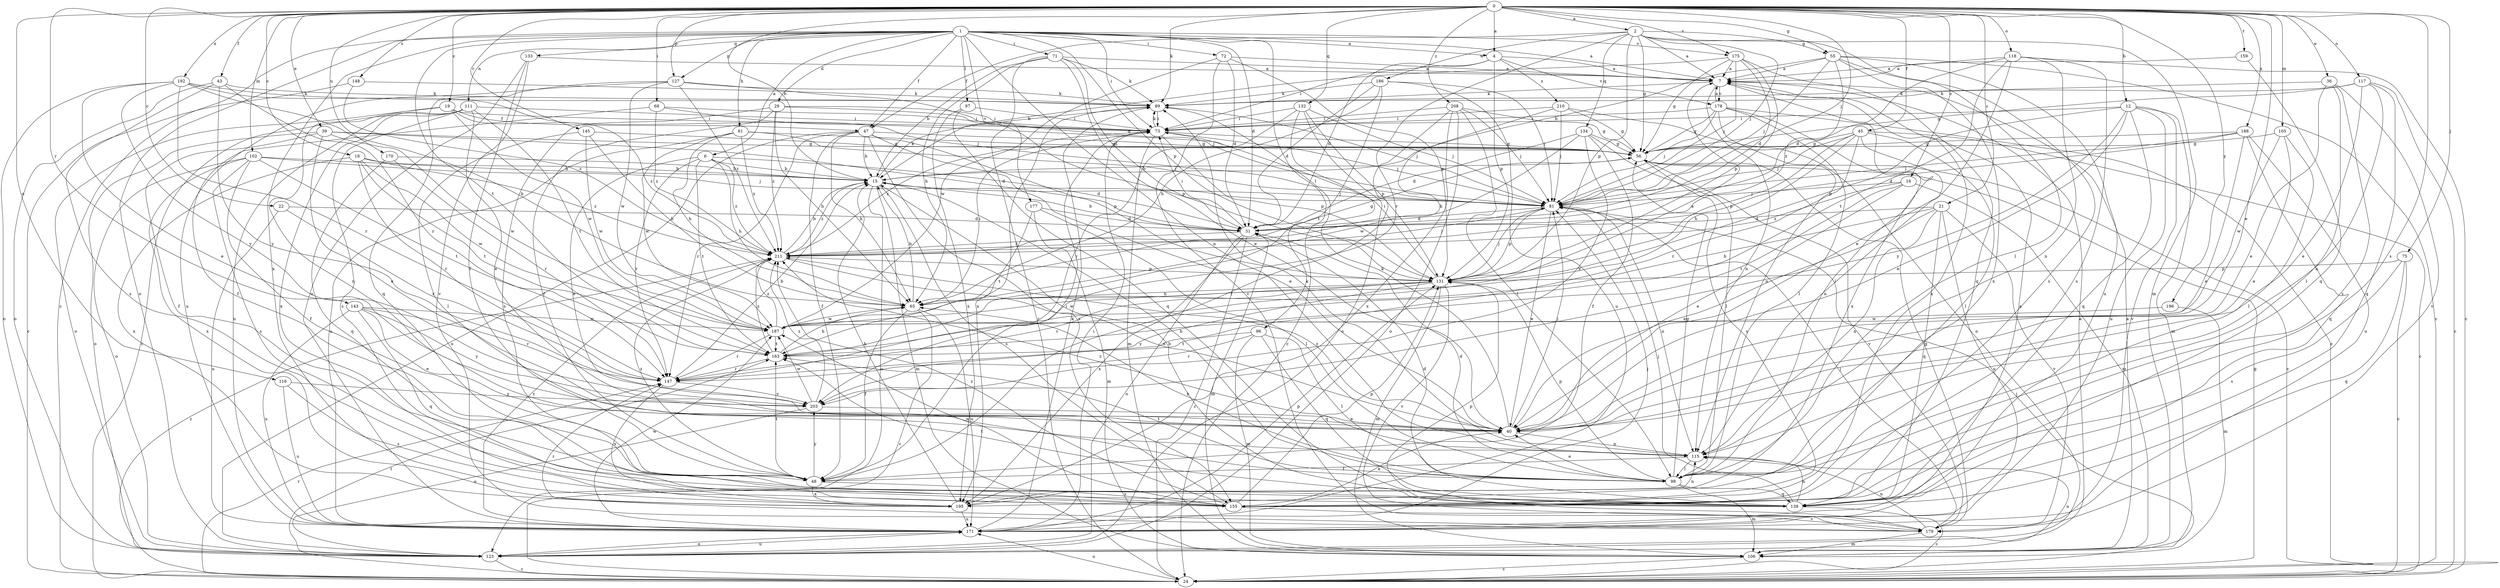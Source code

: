 strict digraph  {
0;
1;
2;
4;
6;
7;
12;
15;
16;
18;
19;
21;
22;
24;
29;
31;
36;
39;
40;
43;
45;
47;
48;
55;
56;
61;
65;
68;
71;
72;
73;
75;
81;
89;
96;
97;
98;
102;
105;
106;
111;
115;
116;
117;
118;
123;
127;
131;
132;
133;
134;
138;
143;
145;
147;
148;
155;
159;
163;
170;
171;
175;
177;
178;
179;
186;
187;
188;
192;
195;
196;
203;
208;
210;
211;
0 -> 2  [label=a];
0 -> 4  [label=a];
0 -> 12  [label=b];
0 -> 15  [label=b];
0 -> 16  [label=c];
0 -> 18  [label=c];
0 -> 19  [label=c];
0 -> 21  [label=c];
0 -> 22  [label=c];
0 -> 36  [label=e];
0 -> 39  [label=e];
0 -> 40  [label=e];
0 -> 43  [label=f];
0 -> 45  [label=f];
0 -> 55  [label=g];
0 -> 68  [label=i];
0 -> 75  [label=j];
0 -> 81  [label=j];
0 -> 89  [label=k];
0 -> 102  [label=m];
0 -> 105  [label=m];
0 -> 116  [label=o];
0 -> 117  [label=o];
0 -> 118  [label=o];
0 -> 127  [label=p];
0 -> 132  [label=q];
0 -> 143  [label=r];
0 -> 145  [label=r];
0 -> 148  [label=s];
0 -> 155  [label=s];
0 -> 159  [label=t];
0 -> 170  [label=u];
0 -> 175  [label=v];
0 -> 188  [label=x];
0 -> 192  [label=x];
0 -> 196  [label=y];
0 -> 208  [label=z];
1 -> 4  [label=a];
1 -> 6  [label=a];
1 -> 7  [label=a];
1 -> 24  [label=c];
1 -> 29  [label=d];
1 -> 31  [label=d];
1 -> 47  [label=f];
1 -> 61  [label=h];
1 -> 71  [label=i];
1 -> 72  [label=i];
1 -> 73  [label=i];
1 -> 96  [label=l];
1 -> 97  [label=l];
1 -> 111  [label=n];
1 -> 115  [label=n];
1 -> 123  [label=o];
1 -> 127  [label=p];
1 -> 131  [label=p];
1 -> 133  [label=q];
1 -> 163  [label=t];
1 -> 175  [label=v];
1 -> 177  [label=v];
1 -> 195  [label=x];
2 -> 7  [label=a];
2 -> 47  [label=f];
2 -> 55  [label=g];
2 -> 56  [label=g];
2 -> 81  [label=j];
2 -> 98  [label=l];
2 -> 106  [label=m];
2 -> 131  [label=p];
2 -> 134  [label=q];
2 -> 147  [label=r];
2 -> 186  [label=w];
4 -> 7  [label=a];
4 -> 31  [label=d];
4 -> 73  [label=i];
4 -> 131  [label=p];
4 -> 178  [label=v];
4 -> 210  [label=z];
6 -> 15  [label=b];
6 -> 31  [label=d];
6 -> 40  [label=e];
6 -> 65  [label=h];
6 -> 147  [label=r];
6 -> 163  [label=t];
6 -> 211  [label=z];
7 -> 89  [label=k];
7 -> 98  [label=l];
7 -> 115  [label=n];
7 -> 178  [label=v];
12 -> 40  [label=e];
12 -> 73  [label=i];
12 -> 106  [label=m];
12 -> 131  [label=p];
12 -> 138  [label=q];
12 -> 171  [label=u];
12 -> 179  [label=v];
12 -> 203  [label=y];
15 -> 81  [label=j];
15 -> 89  [label=k];
15 -> 106  [label=m];
15 -> 123  [label=o];
15 -> 155  [label=s];
15 -> 211  [label=z];
16 -> 40  [label=e];
16 -> 81  [label=j];
16 -> 106  [label=m];
16 -> 163  [label=t];
16 -> 211  [label=z];
18 -> 15  [label=b];
18 -> 147  [label=r];
18 -> 163  [label=t];
18 -> 187  [label=w];
18 -> 195  [label=x];
18 -> 211  [label=z];
19 -> 47  [label=f];
19 -> 73  [label=i];
19 -> 115  [label=n];
19 -> 123  [label=o];
19 -> 187  [label=w];
19 -> 211  [label=z];
21 -> 31  [label=d];
21 -> 40  [label=e];
21 -> 65  [label=h];
21 -> 115  [label=n];
21 -> 138  [label=q];
21 -> 171  [label=u];
21 -> 179  [label=v];
22 -> 31  [label=d];
22 -> 147  [label=r];
22 -> 171  [label=u];
24 -> 56  [label=g];
24 -> 81  [label=j];
24 -> 147  [label=r];
24 -> 163  [label=t];
24 -> 171  [label=u];
24 -> 211  [label=z];
29 -> 48  [label=f];
29 -> 65  [label=h];
29 -> 73  [label=i];
29 -> 131  [label=p];
29 -> 155  [label=s];
29 -> 211  [label=z];
31 -> 15  [label=b];
31 -> 24  [label=c];
31 -> 73  [label=i];
31 -> 106  [label=m];
31 -> 123  [label=o];
31 -> 195  [label=x];
31 -> 211  [label=z];
36 -> 40  [label=e];
36 -> 89  [label=k];
36 -> 98  [label=l];
36 -> 155  [label=s];
36 -> 179  [label=v];
39 -> 31  [label=d];
39 -> 40  [label=e];
39 -> 48  [label=f];
39 -> 56  [label=g];
39 -> 123  [label=o];
39 -> 187  [label=w];
40 -> 81  [label=j];
40 -> 89  [label=k];
40 -> 115  [label=n];
40 -> 211  [label=z];
43 -> 89  [label=k];
43 -> 123  [label=o];
43 -> 147  [label=r];
43 -> 155  [label=s];
43 -> 203  [label=y];
45 -> 24  [label=c];
45 -> 56  [label=g];
45 -> 65  [label=h];
45 -> 81  [label=j];
45 -> 98  [label=l];
45 -> 115  [label=n];
45 -> 131  [label=p];
45 -> 147  [label=r];
47 -> 15  [label=b];
47 -> 40  [label=e];
47 -> 48  [label=f];
47 -> 56  [label=g];
47 -> 65  [label=h];
47 -> 123  [label=o];
47 -> 131  [label=p];
47 -> 147  [label=r];
47 -> 155  [label=s];
48 -> 73  [label=i];
48 -> 155  [label=s];
48 -> 163  [label=t];
48 -> 195  [label=x];
48 -> 203  [label=y];
48 -> 211  [label=z];
55 -> 7  [label=a];
55 -> 15  [label=b];
55 -> 24  [label=c];
55 -> 81  [label=j];
55 -> 155  [label=s];
55 -> 171  [label=u];
55 -> 195  [label=x];
55 -> 211  [label=z];
56 -> 15  [label=b];
56 -> 24  [label=c];
56 -> 155  [label=s];
56 -> 179  [label=v];
61 -> 56  [label=g];
61 -> 65  [label=h];
61 -> 81  [label=j];
61 -> 171  [label=u];
61 -> 187  [label=w];
61 -> 211  [label=z];
65 -> 15  [label=b];
65 -> 24  [label=c];
65 -> 48  [label=f];
65 -> 73  [label=i];
65 -> 171  [label=u];
65 -> 187  [label=w];
68 -> 48  [label=f];
68 -> 56  [label=g];
68 -> 73  [label=i];
68 -> 211  [label=z];
71 -> 7  [label=a];
71 -> 15  [label=b];
71 -> 24  [label=c];
71 -> 31  [label=d];
71 -> 40  [label=e];
71 -> 65  [label=h];
71 -> 89  [label=k];
72 -> 7  [label=a];
72 -> 31  [label=d];
72 -> 131  [label=p];
72 -> 179  [label=v];
72 -> 187  [label=w];
73 -> 56  [label=g];
73 -> 81  [label=j];
73 -> 89  [label=k];
73 -> 106  [label=m];
73 -> 131  [label=p];
73 -> 211  [label=z];
75 -> 24  [label=c];
75 -> 131  [label=p];
75 -> 138  [label=q];
75 -> 155  [label=s];
81 -> 31  [label=d];
81 -> 40  [label=e];
81 -> 115  [label=n];
81 -> 131  [label=p];
89 -> 73  [label=i];
89 -> 81  [label=j];
89 -> 195  [label=x];
96 -> 98  [label=l];
96 -> 106  [label=m];
96 -> 138  [label=q];
96 -> 147  [label=r];
96 -> 163  [label=t];
97 -> 73  [label=i];
97 -> 138  [label=q];
97 -> 195  [label=x];
98 -> 15  [label=b];
98 -> 31  [label=d];
98 -> 40  [label=e];
98 -> 56  [label=g];
98 -> 65  [label=h];
98 -> 106  [label=m];
98 -> 131  [label=p];
98 -> 138  [label=q];
98 -> 163  [label=t];
102 -> 15  [label=b];
102 -> 48  [label=f];
102 -> 81  [label=j];
102 -> 123  [label=o];
102 -> 155  [label=s];
102 -> 163  [label=t];
102 -> 195  [label=x];
105 -> 40  [label=e];
105 -> 56  [label=g];
105 -> 98  [label=l];
105 -> 187  [label=w];
106 -> 7  [label=a];
106 -> 24  [label=c];
111 -> 24  [label=c];
111 -> 40  [label=e];
111 -> 73  [label=i];
111 -> 155  [label=s];
111 -> 163  [label=t];
111 -> 171  [label=u];
111 -> 195  [label=x];
115 -> 48  [label=f];
115 -> 89  [label=k];
115 -> 98  [label=l];
115 -> 211  [label=z];
116 -> 155  [label=s];
116 -> 171  [label=u];
116 -> 203  [label=y];
117 -> 24  [label=c];
117 -> 40  [label=e];
117 -> 56  [label=g];
117 -> 89  [label=k];
117 -> 115  [label=n];
117 -> 138  [label=q];
118 -> 7  [label=a];
118 -> 24  [label=c];
118 -> 31  [label=d];
118 -> 40  [label=e];
118 -> 115  [label=n];
118 -> 155  [label=s];
118 -> 163  [label=t];
123 -> 7  [label=a];
123 -> 24  [label=c];
123 -> 115  [label=n];
123 -> 171  [label=u];
127 -> 81  [label=j];
127 -> 89  [label=k];
127 -> 138  [label=q];
127 -> 171  [label=u];
127 -> 187  [label=w];
127 -> 211  [label=z];
131 -> 65  [label=h];
131 -> 73  [label=i];
131 -> 81  [label=j];
131 -> 106  [label=m];
131 -> 147  [label=r];
131 -> 179  [label=v];
131 -> 187  [label=w];
131 -> 203  [label=y];
132 -> 24  [label=c];
132 -> 73  [label=i];
132 -> 81  [label=j];
132 -> 123  [label=o];
132 -> 131  [label=p];
132 -> 203  [label=y];
133 -> 7  [label=a];
133 -> 48  [label=f];
133 -> 171  [label=u];
133 -> 179  [label=v];
134 -> 31  [label=d];
134 -> 48  [label=f];
134 -> 56  [label=g];
134 -> 98  [label=l];
134 -> 187  [label=w];
134 -> 203  [label=y];
138 -> 15  [label=b];
138 -> 24  [label=c];
138 -> 31  [label=d];
138 -> 81  [label=j];
138 -> 115  [label=n];
138 -> 163  [label=t];
143 -> 40  [label=e];
143 -> 138  [label=q];
143 -> 147  [label=r];
143 -> 171  [label=u];
143 -> 187  [label=w];
143 -> 203  [label=y];
145 -> 56  [label=g];
145 -> 65  [label=h];
145 -> 98  [label=l];
145 -> 187  [label=w];
147 -> 15  [label=b];
147 -> 195  [label=x];
147 -> 203  [label=y];
148 -> 24  [label=c];
148 -> 89  [label=k];
148 -> 211  [label=z];
155 -> 7  [label=a];
155 -> 40  [label=e];
155 -> 131  [label=p];
155 -> 179  [label=v];
155 -> 187  [label=w];
155 -> 211  [label=z];
159 -> 7  [label=a];
159 -> 138  [label=q];
163 -> 65  [label=h];
163 -> 147  [label=r];
163 -> 211  [label=z];
170 -> 15  [label=b];
170 -> 138  [label=q];
170 -> 147  [label=r];
171 -> 7  [label=a];
171 -> 73  [label=i];
171 -> 81  [label=j];
171 -> 89  [label=k];
171 -> 123  [label=o];
171 -> 131  [label=p];
171 -> 187  [label=w];
171 -> 211  [label=z];
175 -> 7  [label=a];
175 -> 15  [label=b];
175 -> 31  [label=d];
175 -> 56  [label=g];
175 -> 81  [label=j];
175 -> 131  [label=p];
175 -> 138  [label=q];
177 -> 31  [label=d];
177 -> 98  [label=l];
177 -> 106  [label=m];
177 -> 163  [label=t];
178 -> 7  [label=a];
178 -> 24  [label=c];
178 -> 56  [label=g];
178 -> 73  [label=i];
178 -> 81  [label=j];
178 -> 98  [label=l];
178 -> 115  [label=n];
178 -> 195  [label=x];
179 -> 56  [label=g];
179 -> 81  [label=j];
179 -> 106  [label=m];
179 -> 115  [label=n];
179 -> 131  [label=p];
179 -> 147  [label=r];
186 -> 31  [label=d];
186 -> 65  [label=h];
186 -> 81  [label=j];
186 -> 89  [label=k];
186 -> 163  [label=t];
186 -> 171  [label=u];
187 -> 7  [label=a];
187 -> 147  [label=r];
187 -> 163  [label=t];
187 -> 211  [label=z];
188 -> 31  [label=d];
188 -> 40  [label=e];
188 -> 56  [label=g];
188 -> 81  [label=j];
188 -> 138  [label=q];
188 -> 171  [label=u];
192 -> 40  [label=e];
192 -> 65  [label=h];
192 -> 81  [label=j];
192 -> 89  [label=k];
192 -> 123  [label=o];
192 -> 147  [label=r];
192 -> 203  [label=y];
195 -> 15  [label=b];
195 -> 115  [label=n];
195 -> 171  [label=u];
196 -> 106  [label=m];
196 -> 187  [label=w];
203 -> 40  [label=e];
203 -> 123  [label=o];
203 -> 187  [label=w];
203 -> 211  [label=z];
208 -> 48  [label=f];
208 -> 56  [label=g];
208 -> 73  [label=i];
208 -> 81  [label=j];
208 -> 98  [label=l];
208 -> 123  [label=o];
208 -> 195  [label=x];
210 -> 56  [label=g];
210 -> 65  [label=h];
210 -> 73  [label=i];
210 -> 81  [label=j];
210 -> 123  [label=o];
211 -> 15  [label=b];
211 -> 40  [label=e];
211 -> 56  [label=g];
211 -> 81  [label=j];
211 -> 131  [label=p];
}
